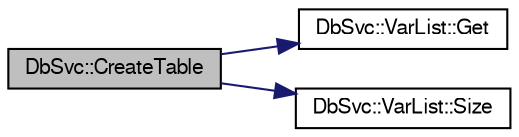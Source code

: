 digraph "DbSvc::CreateTable"
{
  bgcolor="transparent";
  edge [fontname="FreeSans",fontsize="10",labelfontname="FreeSans",labelfontsize="10"];
  node [fontname="FreeSans",fontsize="10",shape=record];
  rankdir="LR";
  Node1 [label="DbSvc::CreateTable",height=0.2,width=0.4,color="black", fillcolor="grey75", style="filled" fontcolor="black"];
  Node1 -> Node2 [color="midnightblue",fontsize="10",style="solid",fontname="FreeSans"];
  Node2 [label="DbSvc::VarList::Get",height=0.2,width=0.4,color="black",URL="$da/dfa/classDbSvc_1_1VarList.html#af185efd235b2f0d00093b403fee2c57f"];
  Node1 -> Node3 [color="midnightblue",fontsize="10",style="solid",fontname="FreeSans"];
  Node3 [label="DbSvc::VarList::Size",height=0.2,width=0.4,color="black",URL="$da/dfa/classDbSvc_1_1VarList.html#ac68f13573a99eb9d4b23d3632377fc0f"];
}
